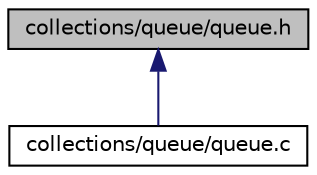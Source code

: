 digraph "collections/queue/queue.h"
{
  edge [fontname="Helvetica",fontsize="10",labelfontname="Helvetica",labelfontsize="10"];
  node [fontname="Helvetica",fontsize="10",shape=record];
  Node2 [label="collections/queue/queue.h",height=0.2,width=0.4,color="black", fillcolor="grey75", style="filled", fontcolor="black"];
  Node2 -> Node3 [dir="back",color="midnightblue",fontsize="10",style="solid",fontname="Helvetica"];
  Node3 [label="collections/queue/queue.c",height=0.2,width=0.4,color="black", fillcolor="white", style="filled",URL="$queue_8c.html",tooltip="File containing implementation of Queue. "];
}
